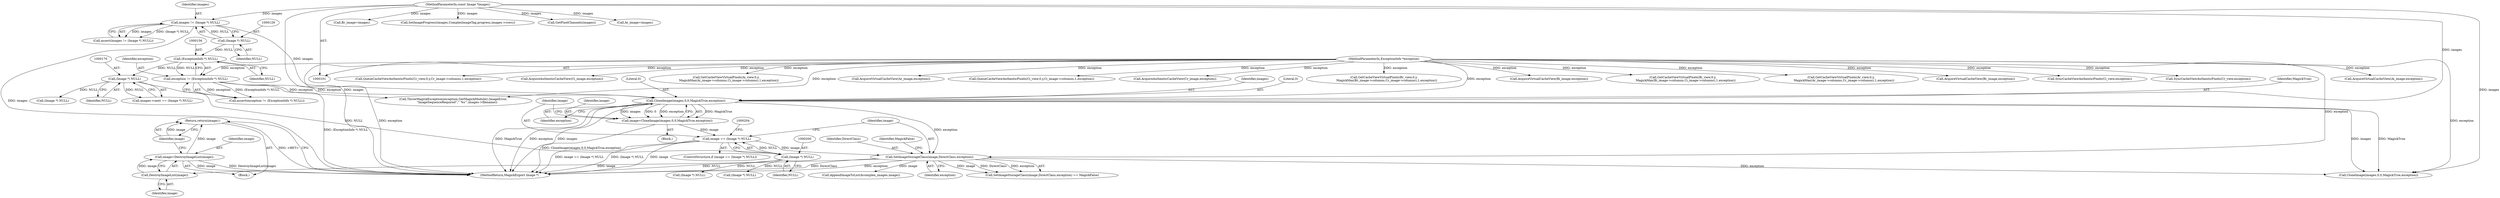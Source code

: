 digraph "0_ImageMagick6_61135001a625364e29bdce83832f043eebde7b5a@pointer" {
"1000218" [label="(Return,return(image);)"];
"1000219" [label="(Identifier,image)"];
"1000214" [label="(Call,image=DestroyImageList(image))"];
"1000216" [label="(Call,DestroyImageList(image))"];
"1000208" [label="(Call,SetImageStorageClass(image,DirectClass,exception))"];
"1000197" [label="(Call,image == (Image *) NULL)"];
"1000188" [label="(Call,image=CloneImage(images,0,0,MagickTrue,exception))"];
"1000190" [label="(Call,CloneImage(images,0,0,MagickTrue,exception))"];
"1000126" [label="(Call,images != (Image *) NULL)"];
"1000102" [label="(MethodParameterIn,const Image *images)"];
"1000128" [label="(Call,(Image *) NULL)"];
"1000153" [label="(Call,exception != (ExceptionInfo *) NULL)"];
"1000104" [label="(MethodParameterIn,ExceptionInfo *exception)"];
"1000155" [label="(Call,(ExceptionInfo *) NULL)"];
"1000199" [label="(Call,(Image *) NULL)"];
"1000169" [label="(Call,(Image *) NULL)"];
"1000209" [label="(Identifier,image)"];
"1000190" [label="(Call,CloneImage(images,0,0,MagickTrue,exception))"];
"1000194" [label="(Identifier,MagickTrue)"];
"1000192" [label="(Literal,0)"];
"1000128" [label="(Call,(Image *) NULL)"];
"1000348" [label="(Call,AcquireVirtualCacheView(Ai_image,exception))"];
"1000461" [label="(Call,QueueCacheViewAuthenticPixels(Cr_view,0,y,Cr_image->columns,1,exception))"];
"1000218" [label="(Return,return(image);)"];
"1000210" [label="(Identifier,DirectClass)"];
"1000368" [label="(Call,AcquireAuthenticCacheView(Ci_image,exception))"];
"1000416" [label="(Call,GetCacheViewVirtualPixels(Ai_view,0,y,\n      MagickMax(Ai_image->columns,Ci_image->columns),1,exception))"];
"1000195" [label="(Identifier,exception)"];
"1000343" [label="(Call,AcquireVirtualCacheView(Ar_image,exception))"];
"1000286" [label="(Call,Br_image=images)"];
"1000203" [label="(Call,(Image *) NULL)"];
"1000125" [label="(Call,assert(images != (Image *) NULL))"];
"1000155" [label="(Call,(ExceptionInfo *) NULL)"];
"1000152" [label="(Call,assert(exception != (ExceptionInfo *) NULL))"];
"1000212" [label="(Identifier,MagickFalse)"];
"1000171" [label="(Identifier,NULL)"];
"1000198" [label="(Identifier,image)"];
"1000191" [label="(Identifier,images)"];
"1000105" [label="(Block,)"];
"1000219" [label="(Identifier,image)"];
"1000211" [label="(Identifier,exception)"];
"1000217" [label="(Identifier,image)"];
"1000234" [label="(Call,CloneImage(images,0,0,MagickTrue,exception))"];
"1000214" [label="(Call,image=DestroyImageList(image))"];
"1000868" [label="(Call,SetImageProgress(images,ComplexImageTag,progress,images->rows))"];
"1000127" [label="(Identifier,images)"];
"1000197" [label="(Call,image == (Image *) NULL)"];
"1000126" [label="(Call,images != (Image *) NULL)"];
"1000130" [label="(Identifier,NULL)"];
"1000157" [label="(Identifier,NULL)"];
"1000472" [label="(Call,QueueCacheViewAuthenticPixels(Ci_view,0,y,Ci_image->columns,1,exception))"];
"1000201" [label="(Identifier,NULL)"];
"1000363" [label="(Call,AcquireAuthenticCacheView(Cr_image,exception))"];
"1000189" [label="(Identifier,image)"];
"1000213" [label="(Block,)"];
"1000431" [label="(Call,GetCacheViewVirtualPixels(Br_view,0,y,\n      MagickMax(Br_image->columns,Cr_image->columns),1,exception))"];
"1000358" [label="(Call,AcquireVirtualCacheView(Bi_image,exception))"];
"1000446" [label="(Call,GetCacheViewVirtualPixels(Bi_view,0,y,\n      MagickMax(Bi_image->columns,Ci_image->columns),1,exception))"];
"1000215" [label="(Identifier,image)"];
"1000175" [label="(Call,ThrowMagickException(exception,GetMagickModule(),ImageError,\n        \"ImageSequenceRequired\",\"`%s'\",images->filename))"];
"1000196" [label="(ControlStructure,if (image == (Image *) NULL))"];
"1000228" [label="(Call,AppendImageToList(&complex_images,image))"];
"1000102" [label="(MethodParameterIn,const Image *images)"];
"1000153" [label="(Call,exception != (ExceptionInfo *) NULL)"];
"1000243" [label="(Call,(Image *) NULL)"];
"1000916" [label="(MethodReturn,MagickExport Image *)"];
"1000545" [label="(Call,GetPixelChannels(images))"];
"1000154" [label="(Identifier,exception)"];
"1000401" [label="(Call,GetCacheViewVirtualPixels(Ar_view,0,y,\n      MagickMax(Ar_image->columns,Cr_image->columns),1,exception))"];
"1000208" [label="(Call,SetImageStorageClass(image,DirectClass,exception))"];
"1000216" [label="(Call,DestroyImageList(image))"];
"1000188" [label="(Call,image=CloneImage(images,0,0,MagickTrue,exception))"];
"1000278" [label="(Call,Ar_image=images)"];
"1000353" [label="(Call,AcquireVirtualCacheView(Br_image,exception))"];
"1000838" [label="(Call,SyncCacheViewAuthenticPixels(Ci_view,exception))"];
"1000193" [label="(Literal,0)"];
"1000847" [label="(Call,SyncCacheViewAuthenticPixels(Cr_view,exception))"];
"1000104" [label="(MethodParameterIn,ExceptionInfo *exception)"];
"1000185" [label="(Call,(Image *) NULL)"];
"1000199" [label="(Call,(Image *) NULL)"];
"1000207" [label="(Call,SetImageStorageClass(image,DirectClass,exception) == MagickFalse)"];
"1000165" [label="(Call,images->next == (Image *) NULL)"];
"1000169" [label="(Call,(Image *) NULL)"];
"1000218" -> "1000213"  [label="AST: "];
"1000218" -> "1000219"  [label="CFG: "];
"1000219" -> "1000218"  [label="AST: "];
"1000916" -> "1000218"  [label="CFG: "];
"1000218" -> "1000916"  [label="DDG: <RET>"];
"1000219" -> "1000218"  [label="DDG: image"];
"1000214" -> "1000218"  [label="DDG: image"];
"1000219" -> "1000214"  [label="CFG: "];
"1000214" -> "1000213"  [label="AST: "];
"1000214" -> "1000216"  [label="CFG: "];
"1000215" -> "1000214"  [label="AST: "];
"1000216" -> "1000214"  [label="AST: "];
"1000214" -> "1000916"  [label="DDG: DestroyImageList(image)"];
"1000214" -> "1000916"  [label="DDG: image"];
"1000216" -> "1000214"  [label="DDG: image"];
"1000216" -> "1000217"  [label="CFG: "];
"1000217" -> "1000216"  [label="AST: "];
"1000208" -> "1000216"  [label="DDG: image"];
"1000208" -> "1000207"  [label="AST: "];
"1000208" -> "1000211"  [label="CFG: "];
"1000209" -> "1000208"  [label="AST: "];
"1000210" -> "1000208"  [label="AST: "];
"1000211" -> "1000208"  [label="AST: "];
"1000212" -> "1000208"  [label="CFG: "];
"1000208" -> "1000916"  [label="DDG: DirectClass"];
"1000208" -> "1000916"  [label="DDG: exception"];
"1000208" -> "1000207"  [label="DDG: image"];
"1000208" -> "1000207"  [label="DDG: DirectClass"];
"1000208" -> "1000207"  [label="DDG: exception"];
"1000197" -> "1000208"  [label="DDG: image"];
"1000190" -> "1000208"  [label="DDG: exception"];
"1000104" -> "1000208"  [label="DDG: exception"];
"1000208" -> "1000228"  [label="DDG: image"];
"1000208" -> "1000234"  [label="DDG: exception"];
"1000197" -> "1000196"  [label="AST: "];
"1000197" -> "1000199"  [label="CFG: "];
"1000198" -> "1000197"  [label="AST: "];
"1000199" -> "1000197"  [label="AST: "];
"1000204" -> "1000197"  [label="CFG: "];
"1000209" -> "1000197"  [label="CFG: "];
"1000197" -> "1000916"  [label="DDG: image == (Image *) NULL"];
"1000197" -> "1000916"  [label="DDG: (Image *) NULL"];
"1000197" -> "1000916"  [label="DDG: image"];
"1000188" -> "1000197"  [label="DDG: image"];
"1000199" -> "1000197"  [label="DDG: NULL"];
"1000188" -> "1000105"  [label="AST: "];
"1000188" -> "1000190"  [label="CFG: "];
"1000189" -> "1000188"  [label="AST: "];
"1000190" -> "1000188"  [label="AST: "];
"1000198" -> "1000188"  [label="CFG: "];
"1000188" -> "1000916"  [label="DDG: CloneImage(images,0,0,MagickTrue,exception)"];
"1000190" -> "1000188"  [label="DDG: MagickTrue"];
"1000190" -> "1000188"  [label="DDG: images"];
"1000190" -> "1000188"  [label="DDG: 0"];
"1000190" -> "1000188"  [label="DDG: exception"];
"1000190" -> "1000195"  [label="CFG: "];
"1000191" -> "1000190"  [label="AST: "];
"1000192" -> "1000190"  [label="AST: "];
"1000193" -> "1000190"  [label="AST: "];
"1000194" -> "1000190"  [label="AST: "];
"1000195" -> "1000190"  [label="AST: "];
"1000190" -> "1000916"  [label="DDG: MagickTrue"];
"1000190" -> "1000916"  [label="DDG: exception"];
"1000190" -> "1000916"  [label="DDG: images"];
"1000126" -> "1000190"  [label="DDG: images"];
"1000102" -> "1000190"  [label="DDG: images"];
"1000153" -> "1000190"  [label="DDG: exception"];
"1000104" -> "1000190"  [label="DDG: exception"];
"1000190" -> "1000234"  [label="DDG: images"];
"1000190" -> "1000234"  [label="DDG: MagickTrue"];
"1000126" -> "1000125"  [label="AST: "];
"1000126" -> "1000128"  [label="CFG: "];
"1000127" -> "1000126"  [label="AST: "];
"1000128" -> "1000126"  [label="AST: "];
"1000125" -> "1000126"  [label="CFG: "];
"1000126" -> "1000916"  [label="DDG: images"];
"1000126" -> "1000125"  [label="DDG: images"];
"1000126" -> "1000125"  [label="DDG: (Image *) NULL"];
"1000102" -> "1000126"  [label="DDG: images"];
"1000128" -> "1000126"  [label="DDG: NULL"];
"1000102" -> "1000101"  [label="AST: "];
"1000102" -> "1000916"  [label="DDG: images"];
"1000102" -> "1000234"  [label="DDG: images"];
"1000102" -> "1000278"  [label="DDG: images"];
"1000102" -> "1000286"  [label="DDG: images"];
"1000102" -> "1000545"  [label="DDG: images"];
"1000102" -> "1000868"  [label="DDG: images"];
"1000128" -> "1000130"  [label="CFG: "];
"1000129" -> "1000128"  [label="AST: "];
"1000130" -> "1000128"  [label="AST: "];
"1000128" -> "1000155"  [label="DDG: NULL"];
"1000153" -> "1000152"  [label="AST: "];
"1000153" -> "1000155"  [label="CFG: "];
"1000154" -> "1000153"  [label="AST: "];
"1000155" -> "1000153"  [label="AST: "];
"1000152" -> "1000153"  [label="CFG: "];
"1000153" -> "1000916"  [label="DDG: (ExceptionInfo *) NULL"];
"1000153" -> "1000152"  [label="DDG: exception"];
"1000153" -> "1000152"  [label="DDG: (ExceptionInfo *) NULL"];
"1000104" -> "1000153"  [label="DDG: exception"];
"1000155" -> "1000153"  [label="DDG: NULL"];
"1000153" -> "1000175"  [label="DDG: exception"];
"1000104" -> "1000101"  [label="AST: "];
"1000104" -> "1000916"  [label="DDG: exception"];
"1000104" -> "1000175"  [label="DDG: exception"];
"1000104" -> "1000234"  [label="DDG: exception"];
"1000104" -> "1000343"  [label="DDG: exception"];
"1000104" -> "1000348"  [label="DDG: exception"];
"1000104" -> "1000353"  [label="DDG: exception"];
"1000104" -> "1000358"  [label="DDG: exception"];
"1000104" -> "1000363"  [label="DDG: exception"];
"1000104" -> "1000368"  [label="DDG: exception"];
"1000104" -> "1000401"  [label="DDG: exception"];
"1000104" -> "1000416"  [label="DDG: exception"];
"1000104" -> "1000431"  [label="DDG: exception"];
"1000104" -> "1000446"  [label="DDG: exception"];
"1000104" -> "1000461"  [label="DDG: exception"];
"1000104" -> "1000472"  [label="DDG: exception"];
"1000104" -> "1000838"  [label="DDG: exception"];
"1000104" -> "1000847"  [label="DDG: exception"];
"1000155" -> "1000157"  [label="CFG: "];
"1000156" -> "1000155"  [label="AST: "];
"1000157" -> "1000155"  [label="AST: "];
"1000155" -> "1000169"  [label="DDG: NULL"];
"1000199" -> "1000201"  [label="CFG: "];
"1000200" -> "1000199"  [label="AST: "];
"1000201" -> "1000199"  [label="AST: "];
"1000199" -> "1000916"  [label="DDG: NULL"];
"1000169" -> "1000199"  [label="DDG: NULL"];
"1000199" -> "1000203"  [label="DDG: NULL"];
"1000199" -> "1000243"  [label="DDG: NULL"];
"1000169" -> "1000165"  [label="AST: "];
"1000169" -> "1000171"  [label="CFG: "];
"1000170" -> "1000169"  [label="AST: "];
"1000171" -> "1000169"  [label="AST: "];
"1000165" -> "1000169"  [label="CFG: "];
"1000169" -> "1000165"  [label="DDG: NULL"];
"1000169" -> "1000185"  [label="DDG: NULL"];
}
